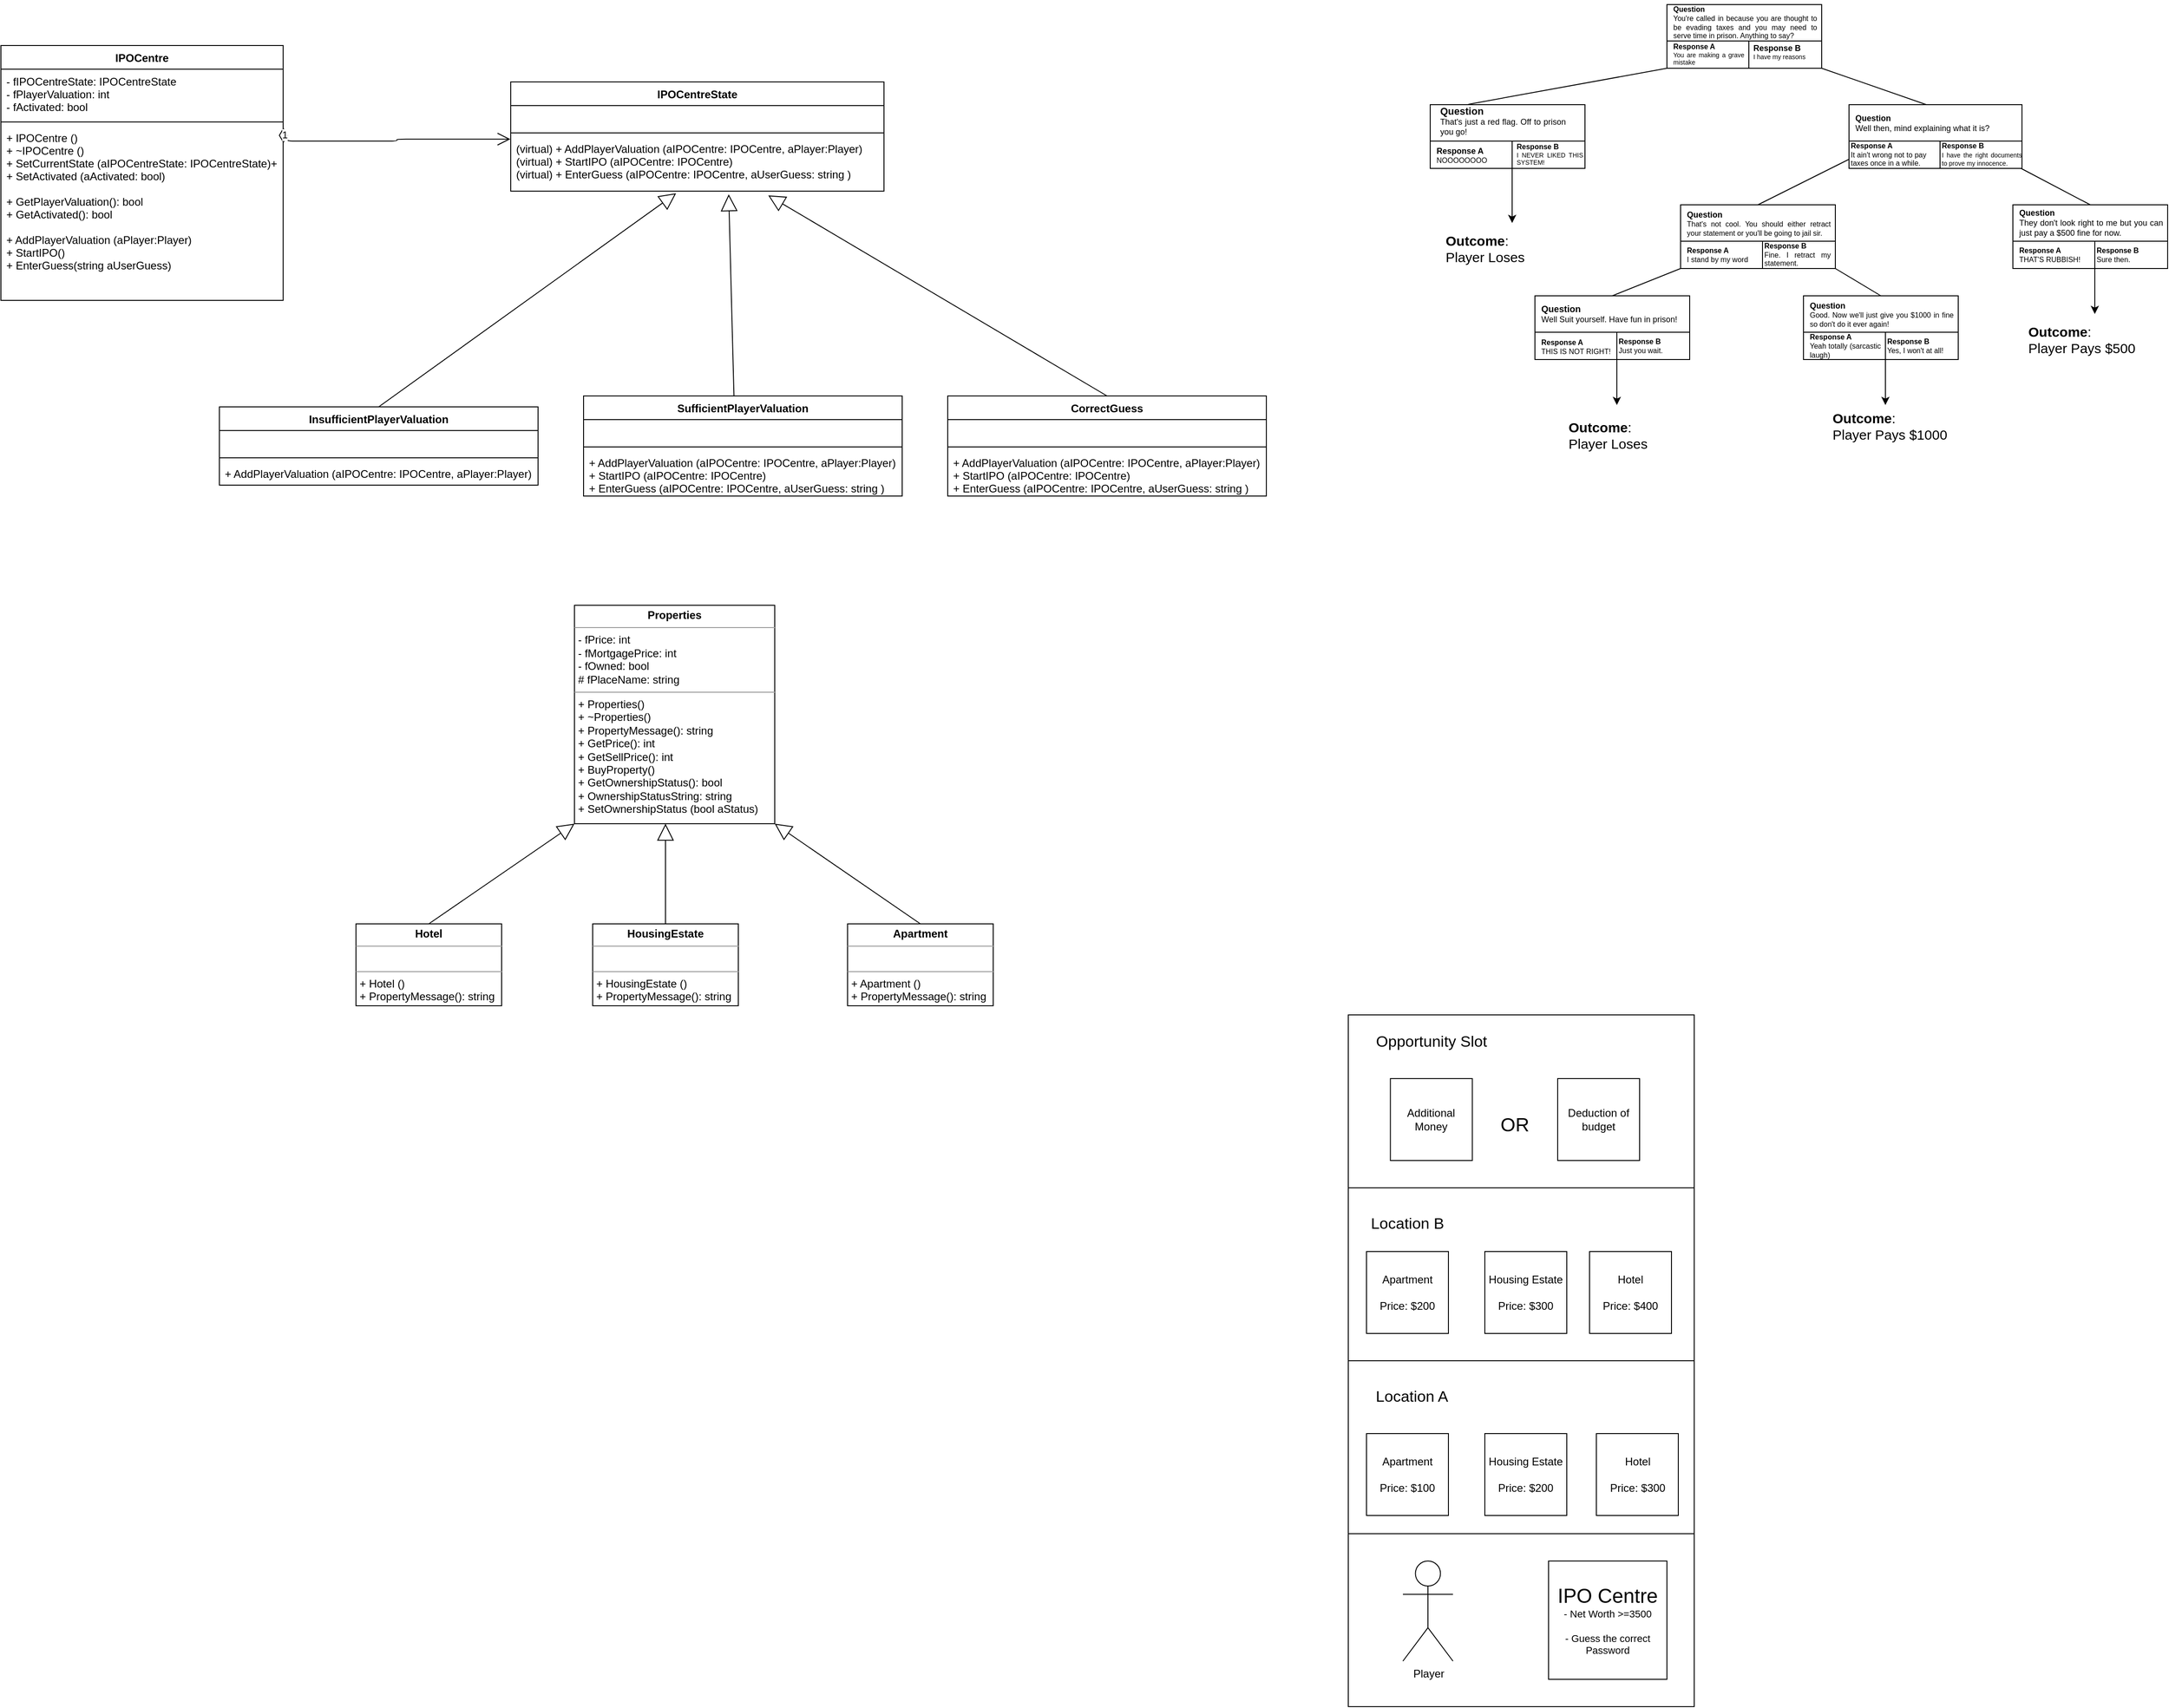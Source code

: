 <mxfile version="13.3.5" type="github">
  <diagram id="8sO8KpJlMacKgNLfJusq" name="Page-1">
    <mxGraphModel dx="2817" dy="577" grid="1" gridSize="10" guides="1" tooltips="1" connect="1" arrows="1" fold="1" page="1" pageScale="1" pageWidth="850" pageHeight="1100" math="0" shadow="0">
      <root>
        <mxCell id="0" />
        <mxCell id="1" parent="0" />
        <mxCell id="CQ1ONMJkXJyfWKpcm5dU-62" value="" style="rounded=0;whiteSpace=wrap;html=1;" parent="1" vertex="1">
          <mxGeometry x="-20" y="150" width="170" height="70" as="geometry" />
        </mxCell>
        <mxCell id="CQ1ONMJkXJyfWKpcm5dU-50" value="" style="rounded=0;whiteSpace=wrap;html=1;" parent="1" vertex="1">
          <mxGeometry x="390" y="360" width="170" height="70" as="geometry" />
        </mxCell>
        <mxCell id="CQ1ONMJkXJyfWKpcm5dU-49" value="" style="rounded=0;whiteSpace=wrap;html=1;" parent="1" vertex="1">
          <mxGeometry x="95" y="360" width="170" height="70" as="geometry" />
        </mxCell>
        <mxCell id="CQ1ONMJkXJyfWKpcm5dU-48" value="" style="rounded=0;whiteSpace=wrap;html=1;" parent="1" vertex="1">
          <mxGeometry x="620" y="260" width="170" height="70" as="geometry" />
        </mxCell>
        <mxCell id="CQ1ONMJkXJyfWKpcm5dU-47" value="" style="rounded=0;whiteSpace=wrap;html=1;" parent="1" vertex="1">
          <mxGeometry x="255" y="260" width="170" height="70" as="geometry" />
        </mxCell>
        <mxCell id="CQ1ONMJkXJyfWKpcm5dU-46" value="" style="rounded=0;whiteSpace=wrap;html=1;" parent="1" vertex="1">
          <mxGeometry x="440" y="150" width="190" height="70" as="geometry" />
        </mxCell>
        <mxCell id="CQ1ONMJkXJyfWKpcm5dU-1" value="" style="rounded=0;whiteSpace=wrap;html=1;" parent="1" vertex="1">
          <mxGeometry x="240" y="40" width="170" height="70" as="geometry" />
        </mxCell>
        <mxCell id="CQ1ONMJkXJyfWKpcm5dU-6" value="" style="endArrow=none;html=1;entryX=0;entryY=1;entryDx=0;entryDy=0;exitX=0.213;exitY=-0.007;exitDx=0;exitDy=0;exitPerimeter=0;" parent="1" target="CQ1ONMJkXJyfWKpcm5dU-1" edge="1">
          <mxGeometry width="50" height="50" relative="1" as="geometry">
            <mxPoint x="21.95" y="149.58" as="sourcePoint" />
            <mxPoint x="190" y="100" as="targetPoint" />
          </mxGeometry>
        </mxCell>
        <mxCell id="CQ1ONMJkXJyfWKpcm5dU-7" value="" style="endArrow=none;html=1;exitX=1;exitY=1;exitDx=0;exitDy=0;entryX=0.5;entryY=0;entryDx=0;entryDy=0;" parent="1" source="CQ1ONMJkXJyfWKpcm5dU-1" edge="1">
          <mxGeometry width="50" height="50" relative="1" as="geometry">
            <mxPoint x="540" y="140" as="sourcePoint" />
            <mxPoint x="525.0" y="150" as="targetPoint" />
          </mxGeometry>
        </mxCell>
        <mxCell id="CQ1ONMJkXJyfWKpcm5dU-8" value="" style="endArrow=none;html=1;entryX=0;entryY=1;entryDx=0;entryDy=0;exitX=0.5;exitY=0;exitDx=0;exitDy=0;" parent="1" edge="1">
          <mxGeometry width="50" height="50" relative="1" as="geometry">
            <mxPoint x="340" y="260" as="sourcePoint" />
            <mxPoint x="440.0" y="210" as="targetPoint" />
          </mxGeometry>
        </mxCell>
        <mxCell id="CQ1ONMJkXJyfWKpcm5dU-9" value="" style="endArrow=none;html=1;entryX=1;entryY=1;entryDx=0;entryDy=0;exitX=0.5;exitY=0;exitDx=0;exitDy=0;" parent="1" edge="1">
          <mxGeometry width="50" height="50" relative="1" as="geometry">
            <mxPoint x="705" y="260" as="sourcePoint" />
            <mxPoint x="610.0" y="210" as="targetPoint" />
          </mxGeometry>
        </mxCell>
        <mxCell id="CQ1ONMJkXJyfWKpcm5dU-10" value="" style="rounded=0;whiteSpace=wrap;html=1;" parent="1" vertex="1">
          <mxGeometry x="240" y="80" width="90" height="30" as="geometry" />
        </mxCell>
        <mxCell id="CQ1ONMJkXJyfWKpcm5dU-11" value="" style="rounded=0;whiteSpace=wrap;html=1;" parent="1" vertex="1">
          <mxGeometry x="330" y="80" width="80" height="30" as="geometry" />
        </mxCell>
        <mxCell id="CQ1ONMJkXJyfWKpcm5dU-12" value="" style="rounded=0;whiteSpace=wrap;html=1;" parent="1" vertex="1">
          <mxGeometry x="-20" y="190" width="90" height="30" as="geometry" />
        </mxCell>
        <mxCell id="CQ1ONMJkXJyfWKpcm5dU-13" value="" style="rounded=0;whiteSpace=wrap;html=1;" parent="1" vertex="1">
          <mxGeometry x="70" y="190" width="80" height="30" as="geometry" />
        </mxCell>
        <mxCell id="CQ1ONMJkXJyfWKpcm5dU-14" value="" style="rounded=0;whiteSpace=wrap;html=1;" parent="1" vertex="1">
          <mxGeometry x="440" y="190" width="100" height="30" as="geometry" />
        </mxCell>
        <mxCell id="CQ1ONMJkXJyfWKpcm5dU-15" value="" style="rounded=0;whiteSpace=wrap;html=1;" parent="1" vertex="1">
          <mxGeometry x="540" y="190" width="90" height="30" as="geometry" />
        </mxCell>
        <mxCell id="CQ1ONMJkXJyfWKpcm5dU-16" value="" style="rounded=0;whiteSpace=wrap;html=1;" parent="1" vertex="1">
          <mxGeometry x="255" y="300" width="90" height="30" as="geometry" />
        </mxCell>
        <mxCell id="CQ1ONMJkXJyfWKpcm5dU-17" value="" style="rounded=0;whiteSpace=wrap;html=1;" parent="1" vertex="1">
          <mxGeometry x="345" y="300" width="80" height="30" as="geometry" />
        </mxCell>
        <mxCell id="CQ1ONMJkXJyfWKpcm5dU-18" value="" style="rounded=0;whiteSpace=wrap;html=1;" parent="1" vertex="1">
          <mxGeometry x="620" y="300" width="90" height="30" as="geometry" />
        </mxCell>
        <mxCell id="CQ1ONMJkXJyfWKpcm5dU-19" value="" style="rounded=0;whiteSpace=wrap;html=1;" parent="1" vertex="1">
          <mxGeometry x="710" y="300" width="80" height="30" as="geometry" />
        </mxCell>
        <mxCell id="CQ1ONMJkXJyfWKpcm5dU-20" value="&lt;p style=&quot;line-height: 30% ; font-size: 6px&quot; align=&quot;justify&quot;&gt;&lt;/p&gt;&lt;div style=&quot;font-size: 6px&quot; align=&quot;justify&quot;&gt;&lt;b&gt;&lt;font style=&quot;font-size: 8px&quot;&gt;Question&lt;/font&gt;&lt;/b&gt;&lt;/div&gt;&lt;div style=&quot;font-size: 6px&quot; align=&quot;justify&quot;&gt;&lt;font style=&quot;font-size: 8px&quot;&gt;You&#39;re called in because you are thought to be evading taxes and you may need to serve time in prison. Anything to say?&lt;/font&gt;&lt;/div&gt;&lt;p style=&quot;font-size: 6px&quot; align=&quot;justify&quot;&gt;&lt;/p&gt;" style="text;html=1;strokeColor=none;fillColor=none;align=left;verticalAlign=middle;whiteSpace=wrap;rounded=0;" parent="1" vertex="1">
          <mxGeometry x="245" y="40" width="160" height="40" as="geometry" />
        </mxCell>
        <mxCell id="CQ1ONMJkXJyfWKpcm5dU-21" value="&lt;div style=&quot;font-size: 6px&quot; align=&quot;justify&quot;&gt;&lt;font size=&quot;1&quot;&gt;&lt;b&gt;&lt;font style=&quot;font-size: 11px&quot;&gt;Question&lt;/font&gt;&lt;/b&gt;&lt;/font&gt;&lt;/div&gt;&lt;div style=&quot;font-size: 9px&quot; align=&quot;justify&quot;&gt;&lt;font style=&quot;font-size: 9px&quot;&gt;That&#39;s just a red flag. Off to prison you go!&lt;/font&gt;&lt;/div&gt;&lt;p style=&quot;font-size: 6px&quot; align=&quot;justify&quot;&gt;&lt;br&gt;&lt;/p&gt;" style="text;html=1;strokeColor=none;fillColor=none;align=center;verticalAlign=middle;whiteSpace=wrap;rounded=0;" parent="1" vertex="1">
          <mxGeometry x="-10" y="167" width="140" height="20" as="geometry" />
        </mxCell>
        <mxCell id="CQ1ONMJkXJyfWKpcm5dU-23" value="&lt;p style=&quot;line-height: 30% ; font-size: 9px&quot; align=&quot;justify&quot;&gt;&lt;/p&gt;&lt;div style=&quot;font-size: 9px&quot; align=&quot;justify&quot;&gt;&lt;font style=&quot;font-size: 9px&quot;&gt;&lt;b&gt;&lt;font style=&quot;font-size: 9px&quot;&gt;Question&lt;/font&gt;&lt;/b&gt;&lt;/font&gt;&lt;/div&gt;&lt;div style=&quot;font-size: 9px&quot; align=&quot;justify&quot;&gt;&lt;font style=&quot;font-size: 9px&quot;&gt;Well then, mind explaining what it is?&lt;/font&gt;&lt;/div&gt;&lt;p style=&quot;font-size: 9px&quot; align=&quot;justify&quot;&gt;&lt;/p&gt;" style="text;html=1;strokeColor=none;fillColor=none;align=left;verticalAlign=middle;whiteSpace=wrap;rounded=0;" parent="1" vertex="1">
          <mxGeometry x="445" y="150" width="160" height="40" as="geometry" />
        </mxCell>
        <mxCell id="CQ1ONMJkXJyfWKpcm5dU-24" value="&lt;p style=&quot;line-height: 30% ; font-size: 6px&quot; align=&quot;justify&quot;&gt;&lt;/p&gt;&lt;div style=&quot;font-size: 6px&quot; align=&quot;justify&quot;&gt;&lt;font size=&quot;1&quot;&gt;&lt;b&gt;&lt;font style=&quot;font-size: 9px&quot;&gt;Question&lt;/font&gt;&lt;/b&gt;&lt;/font&gt;&lt;/div&gt;&lt;div style=&quot;font-size: 6px&quot; align=&quot;justify&quot;&gt;&lt;font style=&quot;font-size: 8px&quot;&gt;That&#39;s not cool. You should either retract your statement or you&#39;ll be going to jail sir.&lt;/font&gt;&lt;/div&gt;&lt;p style=&quot;font-size: 6px&quot; align=&quot;justify&quot;&gt;&lt;/p&gt;" style="text;html=1;strokeColor=none;fillColor=none;align=left;verticalAlign=middle;whiteSpace=wrap;rounded=0;" parent="1" vertex="1">
          <mxGeometry x="260" y="260" width="160" height="40" as="geometry" />
        </mxCell>
        <mxCell id="CQ1ONMJkXJyfWKpcm5dU-25" value="&lt;p style=&quot;line-height: 30% ; font-size: 6px&quot; align=&quot;justify&quot;&gt;&lt;/p&gt;&lt;div style=&quot;font-size: 9px&quot; align=&quot;justify&quot;&gt;&lt;font style=&quot;font-size: 9px&quot;&gt;&lt;b&gt;&lt;font style=&quot;font-size: 9px&quot;&gt;Question&lt;/font&gt;&lt;/b&gt;&lt;/font&gt;&lt;/div&gt;&lt;div style=&quot;font-size: 9px&quot; align=&quot;justify&quot;&gt;&lt;font style=&quot;font-size: 9px&quot;&gt;They don&#39;t look right to me but you can just pay a $500 fine for now.&lt;/font&gt;&lt;/div&gt;&lt;p style=&quot;font-size: 6px&quot; align=&quot;justify&quot;&gt;&lt;/p&gt;" style="text;html=1;strokeColor=none;fillColor=none;align=left;verticalAlign=middle;whiteSpace=wrap;rounded=0;" parent="1" vertex="1">
          <mxGeometry x="625" y="260" width="160" height="40" as="geometry" />
        </mxCell>
        <mxCell id="CQ1ONMJkXJyfWKpcm5dU-35" value="" style="rounded=0;whiteSpace=wrap;html=1;" parent="1" vertex="1">
          <mxGeometry x="95" y="400" width="90" height="30" as="geometry" />
        </mxCell>
        <mxCell id="CQ1ONMJkXJyfWKpcm5dU-36" value="" style="rounded=0;whiteSpace=wrap;html=1;" parent="1" vertex="1">
          <mxGeometry x="185" y="400" width="80" height="30" as="geometry" />
        </mxCell>
        <mxCell id="CQ1ONMJkXJyfWKpcm5dU-38" value="" style="rounded=0;whiteSpace=wrap;html=1;" parent="1" vertex="1">
          <mxGeometry x="390" y="400" width="90" height="30" as="geometry" />
        </mxCell>
        <mxCell id="CQ1ONMJkXJyfWKpcm5dU-39" value="" style="rounded=0;whiteSpace=wrap;html=1;" parent="1" vertex="1">
          <mxGeometry x="480" y="400" width="80" height="30" as="geometry" />
        </mxCell>
        <mxCell id="CQ1ONMJkXJyfWKpcm5dU-40" value="" style="endArrow=none;html=1;entryX=0;entryY=1;entryDx=0;entryDy=0;exitX=0.5;exitY=0;exitDx=0;exitDy=0;" parent="1" target="CQ1ONMJkXJyfWKpcm5dU-16" edge="1">
          <mxGeometry width="50" height="50" relative="1" as="geometry">
            <mxPoint x="180" y="360" as="sourcePoint" />
            <mxPoint x="180" y="300" as="targetPoint" />
          </mxGeometry>
        </mxCell>
        <mxCell id="CQ1ONMJkXJyfWKpcm5dU-41" value="" style="endArrow=none;html=1;exitX=0.5;exitY=0;exitDx=0;exitDy=0;entryX=1;entryY=1;entryDx=0;entryDy=0;" parent="1" target="CQ1ONMJkXJyfWKpcm5dU-17" edge="1">
          <mxGeometry width="50" height="50" relative="1" as="geometry">
            <mxPoint x="475.0" y="360" as="sourcePoint" />
            <mxPoint x="424" y="323" as="targetPoint" />
          </mxGeometry>
        </mxCell>
        <mxCell id="CQ1ONMJkXJyfWKpcm5dU-42" value="&lt;p style=&quot;line-height: 30% ; font-size: 6px&quot; align=&quot;justify&quot;&gt;&lt;/p&gt;&lt;div style=&quot;font-size: 9px&quot; align=&quot;justify&quot;&gt;&lt;font style=&quot;font-size: 9px&quot; size=&quot;1&quot;&gt;&lt;b&gt;&lt;font style=&quot;font-size: 10px&quot;&gt;Question&lt;/font&gt;&lt;/b&gt;&lt;/font&gt;&lt;/div&gt;&lt;div style=&quot;font-size: 6px&quot; align=&quot;justify&quot;&gt;&lt;font style=&quot;font-size: 9px&quot;&gt;Well Suit yourself. Have fun in prison!&lt;/font&gt;&lt;/div&gt;&lt;p style=&quot;font-size: 6px&quot; align=&quot;justify&quot;&gt;&lt;/p&gt;" style="text;html=1;strokeColor=none;fillColor=none;align=left;verticalAlign=middle;whiteSpace=wrap;rounded=0;" parent="1" vertex="1">
          <mxGeometry x="100" y="360" width="160" height="40" as="geometry" />
        </mxCell>
        <mxCell id="CQ1ONMJkXJyfWKpcm5dU-43" value="&lt;p style=&quot;line-height: 30% ; font-size: 6px&quot; align=&quot;justify&quot;&gt;&lt;/p&gt;&lt;div style=&quot;font-size: 6px&quot; align=&quot;justify&quot;&gt;&lt;font size=&quot;1&quot;&gt;&lt;b&gt;&lt;font style=&quot;font-size: 9px&quot;&gt;Question&lt;/font&gt;&lt;/b&gt;&lt;/font&gt;&lt;/div&gt;&lt;div style=&quot;font-size: 6px&quot; align=&quot;justify&quot;&gt;&lt;font style=&quot;font-size: 8px&quot;&gt;Good. Now we&#39;ll just give you $1000 in fine so don&#39;t do it ever again!&lt;/font&gt;&lt;/div&gt;&lt;p style=&quot;font-size: 6px&quot; align=&quot;justify&quot;&gt;&lt;/p&gt;" style="text;html=1;strokeColor=none;fillColor=none;align=left;verticalAlign=middle;whiteSpace=wrap;rounded=0;" parent="1" vertex="1">
          <mxGeometry x="395" y="360" width="160" height="40" as="geometry" />
        </mxCell>
        <mxCell id="CQ1ONMJkXJyfWKpcm5dU-44" value="&lt;div style=&quot;font-size: 6px&quot; align=&quot;justify&quot;&gt;&lt;b style=&quot;font-size: 8px&quot;&gt;&lt;font style=&quot;font-size: 8px&quot;&gt;&lt;font style=&quot;font-size: 8px&quot;&gt;Response &lt;/font&gt;A&lt;/font&gt;&lt;/b&gt;&lt;/div&gt;&lt;div style=&quot;font-size: 6px&quot; align=&quot;justify&quot;&gt;&lt;font style=&quot;font-size: 7px&quot;&gt;You are making a grave mistake&lt;/font&gt;&lt;/div&gt;" style="text;html=1;strokeColor=none;fillColor=none;align=left;verticalAlign=middle;whiteSpace=wrap;rounded=0;" parent="1" vertex="1">
          <mxGeometry x="245" y="85" width="80" height="20" as="geometry" />
        </mxCell>
        <mxCell id="CQ1ONMJkXJyfWKpcm5dU-51" value="&lt;div style=&quot;font-size: 6px&quot; align=&quot;justify&quot;&gt;&lt;b style=&quot;font-size: 9px&quot;&gt;&lt;font style=&quot;font-size: 9px&quot;&gt;Response B&lt;br&gt;&lt;/font&gt;&lt;/b&gt;&lt;/div&gt;&lt;div style=&quot;font-size: 6px&quot; align=&quot;justify&quot;&gt;&lt;font style=&quot;font-size: 7px&quot;&gt;I have my reasons&lt;/font&gt;&lt;/div&gt;" style="text;html=1;strokeColor=none;fillColor=none;align=left;verticalAlign=middle;whiteSpace=wrap;rounded=0;" parent="1" vertex="1">
          <mxGeometry x="333" y="82" width="80" height="20" as="geometry" />
        </mxCell>
        <mxCell id="CQ1ONMJkXJyfWKpcm5dU-52" value="&lt;div style=&quot;font-size: 8px&quot; align=&quot;justify&quot;&gt;&lt;font style=&quot;font-size: 8px&quot;&gt;&lt;b&gt;&lt;font style=&quot;font-size: 8px&quot;&gt;Response A&lt;/font&gt;&lt;/b&gt;&lt;/font&gt;&lt;/div&gt;&lt;div style=&quot;font-size: 8px&quot; align=&quot;justify&quot;&gt;&lt;font style=&quot;font-size: 8px&quot;&gt;It ain&#39;t wrong not to pay taxes once in a while.&lt;/font&gt;&lt;/div&gt;" style="text;html=1;strokeColor=none;fillColor=none;align=left;verticalAlign=middle;whiteSpace=wrap;rounded=0;" parent="1" vertex="1">
          <mxGeometry x="440" y="195" width="85" height="20" as="geometry" />
        </mxCell>
        <mxCell id="CQ1ONMJkXJyfWKpcm5dU-53" value="&lt;div style=&quot;font-size: 8px&quot; align=&quot;justify&quot;&gt;&lt;font style=&quot;font-size: 8px&quot;&gt;&lt;b&gt;&lt;font style=&quot;font-size: 8px&quot;&gt;Response B&lt;br&gt;&lt;/font&gt;&lt;/b&gt;&lt;/font&gt;&lt;/div&gt;&lt;div style=&quot;font-size: 8px&quot; align=&quot;justify&quot;&gt;&lt;font style=&quot;font-size: 7px&quot;&gt;I have the right documents to prove my innocence.&lt;/font&gt;&lt;/div&gt;" style="text;html=1;strokeColor=none;fillColor=none;align=left;verticalAlign=middle;whiteSpace=wrap;rounded=0;" parent="1" vertex="1">
          <mxGeometry x="540" y="195" width="90" height="20" as="geometry" />
        </mxCell>
        <mxCell id="CQ1ONMJkXJyfWKpcm5dU-54" value="&lt;div style=&quot;font-size: 8px&quot; align=&quot;justify&quot;&gt;&lt;font style=&quot;font-size: 8px&quot;&gt;&lt;b&gt;&lt;font style=&quot;font-size: 8px&quot;&gt;Response A&lt;/font&gt;&lt;/b&gt;&lt;/font&gt;&lt;/div&gt;&lt;div style=&quot;font-size: 8px&quot; align=&quot;justify&quot;&gt;&lt;font style=&quot;font-size: 8px&quot;&gt;I stand by my word&lt;/font&gt;&lt;/div&gt;" style="text;html=1;strokeColor=none;fillColor=none;align=left;verticalAlign=middle;whiteSpace=wrap;rounded=0;" parent="1" vertex="1">
          <mxGeometry x="260" y="305" width="80" height="20" as="geometry" />
        </mxCell>
        <mxCell id="CQ1ONMJkXJyfWKpcm5dU-55" value="&lt;div style=&quot;font-size: 8px&quot; align=&quot;justify&quot;&gt;&lt;font style=&quot;font-size: 8px&quot;&gt;&lt;b&gt;&lt;font style=&quot;font-size: 8px&quot;&gt;Response B&lt;br&gt;&lt;/font&gt;&lt;/b&gt;&lt;/font&gt;&lt;/div&gt;&lt;div style=&quot;font-size: 8px&quot; align=&quot;justify&quot;&gt;&lt;font style=&quot;font-size: 8px&quot;&gt;Fine. I retract my statement.&lt;/font&gt;&lt;/div&gt;" style="text;html=1;strokeColor=none;fillColor=none;align=left;verticalAlign=middle;whiteSpace=wrap;rounded=0;" parent="1" vertex="1">
          <mxGeometry x="345" y="305" width="75" height="20" as="geometry" />
        </mxCell>
        <mxCell id="CQ1ONMJkXJyfWKpcm5dU-56" value="&lt;div style=&quot;font-size: 8px&quot; align=&quot;justify&quot;&gt;&lt;font style=&quot;font-size: 8px&quot;&gt;&lt;b&gt;&lt;font style=&quot;font-size: 8px&quot;&gt;Response A&lt;/font&gt;&lt;/b&gt;&lt;/font&gt;&lt;/div&gt;&lt;div style=&quot;font-size: 8px&quot; align=&quot;justify&quot;&gt;&lt;font style=&quot;font-size: 8px&quot;&gt;THAT&#39;S RUBBISH!&lt;/font&gt;&lt;/div&gt;" style="text;html=1;strokeColor=none;fillColor=none;align=left;verticalAlign=middle;whiteSpace=wrap;rounded=0;" parent="1" vertex="1">
          <mxGeometry x="625" y="305" width="80" height="20" as="geometry" />
        </mxCell>
        <mxCell id="CQ1ONMJkXJyfWKpcm5dU-57" value="&lt;div style=&quot;font-size: 8px&quot; align=&quot;justify&quot;&gt;&lt;font style=&quot;font-size: 8px&quot;&gt;&lt;b&gt;&lt;font style=&quot;font-size: 8px&quot;&gt;Response B&lt;br&gt;&lt;/font&gt;&lt;/b&gt;&lt;/font&gt;&lt;/div&gt;&lt;div style=&quot;font-size: 8px&quot; align=&quot;justify&quot;&gt;&lt;font style=&quot;font-size: 8px&quot;&gt;Sure then.&lt;/font&gt;&lt;/div&gt;" style="text;html=1;strokeColor=none;fillColor=none;align=left;verticalAlign=middle;whiteSpace=wrap;rounded=0;" parent="1" vertex="1">
          <mxGeometry x="710" y="305" width="80" height="20" as="geometry" />
        </mxCell>
        <mxCell id="CQ1ONMJkXJyfWKpcm5dU-58" value="&lt;div style=&quot;font-size: 6px&quot; align=&quot;justify&quot;&gt;&lt;font size=&quot;1&quot;&gt;&lt;b&gt;&lt;font style=&quot;font-size: 8px&quot;&gt;Response A&lt;/font&gt;&lt;/b&gt;&lt;/font&gt;&lt;/div&gt;&lt;div style=&quot;font-size: 6px&quot; align=&quot;justify&quot;&gt;&lt;font style=&quot;font-size: 8px&quot;&gt;THIS IS NOT RIGHT!&lt;/font&gt;&lt;/div&gt;" style="text;html=1;strokeColor=none;fillColor=none;align=left;verticalAlign=middle;whiteSpace=wrap;rounded=0;" parent="1" vertex="1">
          <mxGeometry x="100" y="405" width="80" height="20" as="geometry" />
        </mxCell>
        <mxCell id="CQ1ONMJkXJyfWKpcm5dU-59" value="&lt;div style=&quot;font-size: 8px&quot; align=&quot;justify&quot;&gt;&lt;font style=&quot;font-size: 8px&quot;&gt;&lt;b&gt;&lt;font style=&quot;font-size: 8px&quot;&gt;Response B&lt;br&gt;&lt;/font&gt;&lt;/b&gt;&lt;/font&gt;&lt;/div&gt;&lt;div style=&quot;font-size: 8px&quot; align=&quot;justify&quot;&gt;&lt;font style=&quot;font-size: 8px&quot;&gt;&lt;font style=&quot;font-size: 8px&quot;&gt;Just you wait&lt;/font&gt;.&lt;/font&gt;&lt;/div&gt;" style="text;html=1;strokeColor=none;fillColor=none;align=left;verticalAlign=middle;whiteSpace=wrap;rounded=0;" parent="1" vertex="1">
          <mxGeometry x="185" y="405" width="80" height="20" as="geometry" />
        </mxCell>
        <mxCell id="CQ1ONMJkXJyfWKpcm5dU-60" value="&lt;div style=&quot;font-size: 6px&quot; align=&quot;justify&quot;&gt;&lt;font size=&quot;1&quot;&gt;&lt;b&gt;&lt;font style=&quot;font-size: 8px&quot;&gt;Response A&lt;/font&gt;&lt;/b&gt;&lt;/font&gt;&lt;/div&gt;&lt;div style=&quot;font-size: 6px&quot; align=&quot;justify&quot;&gt;&lt;font style=&quot;font-size: 8px&quot;&gt;Yeah totally (sarcastic laugh)&lt;/font&gt;&lt;/div&gt;" style="text;html=1;strokeColor=none;fillColor=none;align=left;verticalAlign=middle;whiteSpace=wrap;rounded=0;" parent="1" vertex="1">
          <mxGeometry x="395" y="404" width="80" height="20" as="geometry" />
        </mxCell>
        <mxCell id="CQ1ONMJkXJyfWKpcm5dU-61" value="&lt;div style=&quot;font-size: 8px&quot; align=&quot;justify&quot;&gt;&lt;b&gt;&lt;font style=&quot;font-size: 8px&quot;&gt;Response B&lt;br&gt;&lt;/font&gt;&lt;/b&gt;&lt;/div&gt;&lt;div style=&quot;font-size: 6px&quot; align=&quot;justify&quot;&gt;&lt;font style=&quot;font-size: 8px&quot;&gt;Yes, I won&#39;t at all!&lt;/font&gt;&lt;/div&gt;" style="text;html=1;strokeColor=none;fillColor=none;align=left;verticalAlign=middle;whiteSpace=wrap;rounded=0;" parent="1" vertex="1">
          <mxGeometry x="480" y="405" width="80" height="20" as="geometry" />
        </mxCell>
        <mxCell id="CQ1ONMJkXJyfWKpcm5dU-63" value="&lt;div style=&quot;font-size: 6px&quot; align=&quot;justify&quot;&gt;&lt;font size=&quot;1&quot;&gt;&lt;b&gt;&lt;font style=&quot;font-size: 9px&quot;&gt;Response A&lt;/font&gt;&lt;/b&gt;&lt;/font&gt;&lt;/div&gt;&lt;div style=&quot;font-size: 6px&quot; align=&quot;justify&quot;&gt;&lt;font style=&quot;font-size: 8px&quot;&gt;NOOOOOOOO&lt;/font&gt;&lt;/div&gt;" style="text;html=1;strokeColor=none;fillColor=none;align=left;verticalAlign=middle;whiteSpace=wrap;rounded=0;" parent="1" vertex="1">
          <mxGeometry x="-15" y="195" width="80" height="20" as="geometry" />
        </mxCell>
        <mxCell id="CQ1ONMJkXJyfWKpcm5dU-64" value="&lt;div style=&quot;font-size: 6px&quot; align=&quot;justify&quot;&gt;&lt;b&gt;&lt;font style=&quot;font-size: 6px&quot;&gt;&lt;font style=&quot;font-size: 8px&quot;&gt;Response B&lt;/font&gt;&lt;br&gt;&lt;/font&gt;&lt;/b&gt;&lt;/div&gt;&lt;div style=&quot;font-size: 6px&quot; align=&quot;justify&quot;&gt;&lt;font style=&quot;font-size: 7px&quot;&gt;I NEVER LIKED THIS SYSTEM!&lt;/font&gt;&lt;/div&gt;" style="text;html=1;strokeColor=none;fillColor=none;align=left;verticalAlign=middle;whiteSpace=wrap;rounded=0;" parent="1" vertex="1">
          <mxGeometry x="72.5" y="195" width="75" height="20" as="geometry" />
        </mxCell>
        <mxCell id="CQ1ONMJkXJyfWKpcm5dU-65" value="" style="endArrow=classic;html=1;exitX=1;exitY=1;exitDx=0;exitDy=0;" parent="1" source="CQ1ONMJkXJyfWKpcm5dU-35" edge="1">
          <mxGeometry width="50" height="50" relative="1" as="geometry">
            <mxPoint x="160" y="500" as="sourcePoint" />
            <mxPoint x="185" y="480" as="targetPoint" />
          </mxGeometry>
        </mxCell>
        <mxCell id="CQ1ONMJkXJyfWKpcm5dU-66" value="" style="endArrow=classic;html=1;exitX=0;exitY=1;exitDx=0;exitDy=0;" parent="1" source="CQ1ONMJkXJyfWKpcm5dU-13" edge="1">
          <mxGeometry width="50" height="50" relative="1" as="geometry">
            <mxPoint x="20" y="350" as="sourcePoint" />
            <mxPoint x="70" y="280" as="targetPoint" />
          </mxGeometry>
        </mxCell>
        <mxCell id="CQ1ONMJkXJyfWKpcm5dU-67" value="" style="endArrow=classic;html=1;exitX=0;exitY=1;exitDx=0;exitDy=0;" parent="1" source="CQ1ONMJkXJyfWKpcm5dU-61" edge="1">
          <mxGeometry width="50" height="50" relative="1" as="geometry">
            <mxPoint x="400" y="490" as="sourcePoint" />
            <mxPoint x="480" y="480" as="targetPoint" />
          </mxGeometry>
        </mxCell>
        <mxCell id="CQ1ONMJkXJyfWKpcm5dU-68" value="" style="endArrow=classic;html=1;exitX=0;exitY=1;exitDx=0;exitDy=0;" parent="1" source="CQ1ONMJkXJyfWKpcm5dU-19" edge="1">
          <mxGeometry width="50" height="50" relative="1" as="geometry">
            <mxPoint x="690" y="420" as="sourcePoint" />
            <mxPoint x="710" y="380" as="targetPoint" />
          </mxGeometry>
        </mxCell>
        <mxCell id="CQ1ONMJkXJyfWKpcm5dU-69" value="&lt;div style=&quot;font-size: 15px&quot; align=&quot;left&quot;&gt;&lt;font style=&quot;font-size: 15px&quot;&gt;&lt;b&gt;Outcome&lt;/b&gt;: &lt;br&gt;&lt;/font&gt;&lt;/div&gt;&lt;div style=&quot;font-size: 15px&quot; align=&quot;left&quot;&gt;&lt;font style=&quot;font-size: 15px&quot;&gt;Player Pays $500&lt;/font&gt;&lt;/div&gt;" style="text;html=1;strokeColor=none;fillColor=none;align=left;verticalAlign=middle;whiteSpace=wrap;rounded=0;" parent="1" vertex="1">
          <mxGeometry x="635" y="385" width="155" height="45" as="geometry" />
        </mxCell>
        <mxCell id="CQ1ONMJkXJyfWKpcm5dU-70" value="&lt;div style=&quot;font-size: 15px&quot; align=&quot;left&quot;&gt;&lt;font style=&quot;font-size: 15px&quot;&gt;&lt;b&gt;Outcome&lt;/b&gt;: &lt;br&gt;&lt;/font&gt;&lt;/div&gt;&lt;div style=&quot;font-size: 15px&quot; align=&quot;left&quot;&gt;&lt;font style=&quot;font-size: 15px&quot;&gt;Player Pays $1000&lt;/font&gt;&lt;/div&gt;" style="text;html=1;strokeColor=none;fillColor=none;align=left;verticalAlign=middle;whiteSpace=wrap;rounded=0;" parent="1" vertex="1">
          <mxGeometry x="420" y="480" width="155" height="45" as="geometry" />
        </mxCell>
        <mxCell id="CQ1ONMJkXJyfWKpcm5dU-71" value="&lt;div style=&quot;font-size: 15px&quot; align=&quot;left&quot;&gt;&lt;font style=&quot;font-size: 15px&quot;&gt;&lt;b&gt;Outcome&lt;/b&gt;: &lt;br&gt;&lt;/font&gt;&lt;/div&gt;&lt;div style=&quot;font-size: 15px&quot; align=&quot;left&quot;&gt;&lt;font style=&quot;font-size: 15px&quot;&gt;Player Loses&lt;br&gt;&lt;/font&gt;&lt;/div&gt;" style="text;html=1;strokeColor=none;fillColor=none;align=left;verticalAlign=middle;whiteSpace=wrap;rounded=0;" parent="1" vertex="1">
          <mxGeometry x="130" y="490" width="155" height="45" as="geometry" />
        </mxCell>
        <mxCell id="CQ1ONMJkXJyfWKpcm5dU-72" value="&lt;div style=&quot;font-size: 15px&quot; align=&quot;left&quot;&gt;&lt;font style=&quot;font-size: 15px&quot;&gt;&lt;b&gt;Outcome&lt;/b&gt;: &lt;br&gt;&lt;/font&gt;&lt;/div&gt;&lt;div style=&quot;font-size: 15px&quot; align=&quot;left&quot;&gt;&lt;font style=&quot;font-size: 15px&quot;&gt;Player Loses &lt;br&gt;&lt;/font&gt;&lt;/div&gt;" style="text;html=1;strokeColor=none;fillColor=none;align=left;verticalAlign=middle;whiteSpace=wrap;rounded=0;" parent="1" vertex="1">
          <mxGeometry x="-5" y="285" width="155" height="45" as="geometry" />
        </mxCell>
        <mxCell id="CQ1ONMJkXJyfWKpcm5dU-73" value="IPOCentre" style="swimlane;fontStyle=1;align=center;verticalAlign=top;childLayout=stackLayout;horizontal=1;startSize=26;horizontalStack=0;resizeParent=1;resizeParentMax=0;resizeLast=0;collapsible=1;marginBottom=0;" parent="1" vertex="1">
          <mxGeometry x="-1590" y="85" width="310" height="280" as="geometry" />
        </mxCell>
        <mxCell id="CQ1ONMJkXJyfWKpcm5dU-74" value="- fIPOCentreState: IPOCentreState&#xa;- fPlayerValuation: int&#xa;- fActivated: bool&#xa; " style="text;strokeColor=none;fillColor=none;align=left;verticalAlign=top;spacingLeft=4;spacingRight=4;overflow=hidden;rotatable=0;points=[[0,0.5],[1,0.5]];portConstraint=eastwest;" parent="CQ1ONMJkXJyfWKpcm5dU-73" vertex="1">
          <mxGeometry y="26" width="310" height="54" as="geometry" />
        </mxCell>
        <mxCell id="CQ1ONMJkXJyfWKpcm5dU-75" value="" style="line;strokeWidth=1;fillColor=none;align=left;verticalAlign=middle;spacingTop=-1;spacingLeft=3;spacingRight=3;rotatable=0;labelPosition=right;points=[];portConstraint=eastwest;" parent="CQ1ONMJkXJyfWKpcm5dU-73" vertex="1">
          <mxGeometry y="80" width="310" height="8" as="geometry" />
        </mxCell>
        <mxCell id="CQ1ONMJkXJyfWKpcm5dU-76" value="+ IPOCentre ()&#xa;+ ~IPOCentre ()&#xa;+ SetCurrentState (aIPOCentreState: IPOCentreState)+ SetPlayerValuation (aPlayerValuation: int)&#xa;+ SetActivated (aActivated: bool)&#xa;&#xa;+ GetPlayerValuation(): bool&#xa;+ GetActivated(): bool&#xa;&#xa;+ AddPlayerValuation (aPlayer:Player)&#xa;+ StartIPO()&#xa;+ EnterGuess(string aUserGuess)&#xa;&#xa;&#xa;&#xa;" style="text;strokeColor=none;fillColor=none;align=left;verticalAlign=top;spacingLeft=4;spacingRight=4;overflow=hidden;rotatable=0;points=[[0,0.5],[1,0.5]];portConstraint=eastwest;" parent="CQ1ONMJkXJyfWKpcm5dU-73" vertex="1">
          <mxGeometry y="88" width="310" height="192" as="geometry" />
        </mxCell>
        <mxCell id="CQ1ONMJkXJyfWKpcm5dU-77" value="IPOCentreState" style="swimlane;fontStyle=1;align=center;verticalAlign=top;childLayout=stackLayout;horizontal=1;startSize=26;horizontalStack=0;resizeParent=1;resizeParentMax=0;resizeLast=0;collapsible=1;marginBottom=0;" parent="1" vertex="1">
          <mxGeometry x="-1030" y="125" width="410" height="120" as="geometry" />
        </mxCell>
        <mxCell id="CQ1ONMJkXJyfWKpcm5dU-78" value=" " style="text;strokeColor=none;fillColor=none;align=left;verticalAlign=top;spacingLeft=4;spacingRight=4;overflow=hidden;rotatable=0;points=[[0,0.5],[1,0.5]];portConstraint=eastwest;" parent="CQ1ONMJkXJyfWKpcm5dU-77" vertex="1">
          <mxGeometry y="26" width="410" height="26" as="geometry" />
        </mxCell>
        <mxCell id="CQ1ONMJkXJyfWKpcm5dU-79" value="" style="line;strokeWidth=1;fillColor=none;align=left;verticalAlign=middle;spacingTop=-1;spacingLeft=3;spacingRight=3;rotatable=0;labelPosition=right;points=[];portConstraint=eastwest;" parent="CQ1ONMJkXJyfWKpcm5dU-77" vertex="1">
          <mxGeometry y="52" width="410" height="8" as="geometry" />
        </mxCell>
        <mxCell id="CQ1ONMJkXJyfWKpcm5dU-80" value="(virtual) + AddPlayerValuation (aIPOCentre: IPOCentre, aPlayer:Player)&#xa;(virtual) + StartIPO (aIPOCentre: IPOCentre)&#xa;(virtual) + EnterGuess (aIPOCentre: IPOCentre, aUserGuess: string )&#xa;" style="text;strokeColor=none;fillColor=none;align=left;verticalAlign=top;spacingLeft=4;spacingRight=4;overflow=hidden;rotatable=0;points=[[0,0.5],[1,0.5]];portConstraint=eastwest;" parent="CQ1ONMJkXJyfWKpcm5dU-77" vertex="1">
          <mxGeometry y="60" width="410" height="60" as="geometry" />
        </mxCell>
        <mxCell id="CQ1ONMJkXJyfWKpcm5dU-85" value="InsufficientPlayerValuation" style="swimlane;fontStyle=1;align=center;verticalAlign=top;childLayout=stackLayout;horizontal=1;startSize=26;horizontalStack=0;resizeParent=1;resizeParentMax=0;resizeLast=0;collapsible=1;marginBottom=0;" parent="1" vertex="1">
          <mxGeometry x="-1350" y="482" width="350" height="86" as="geometry" />
        </mxCell>
        <mxCell id="CQ1ONMJkXJyfWKpcm5dU-86" value=" " style="text;strokeColor=none;fillColor=none;align=left;verticalAlign=top;spacingLeft=4;spacingRight=4;overflow=hidden;rotatable=0;points=[[0,0.5],[1,0.5]];portConstraint=eastwest;" parent="CQ1ONMJkXJyfWKpcm5dU-85" vertex="1">
          <mxGeometry y="26" width="350" height="26" as="geometry" />
        </mxCell>
        <mxCell id="CQ1ONMJkXJyfWKpcm5dU-87" value="" style="line;strokeWidth=1;fillColor=none;align=left;verticalAlign=middle;spacingTop=-1;spacingLeft=3;spacingRight=3;rotatable=0;labelPosition=right;points=[];portConstraint=eastwest;" parent="CQ1ONMJkXJyfWKpcm5dU-85" vertex="1">
          <mxGeometry y="52" width="350" height="8" as="geometry" />
        </mxCell>
        <mxCell id="CQ1ONMJkXJyfWKpcm5dU-88" value="+ AddPlayerValuation (aIPOCentre: IPOCentre, aPlayer:Player)" style="text;strokeColor=none;fillColor=none;align=left;verticalAlign=top;spacingLeft=4;spacingRight=4;overflow=hidden;rotatable=0;points=[[0,0.5],[1,0.5]];portConstraint=eastwest;" parent="CQ1ONMJkXJyfWKpcm5dU-85" vertex="1">
          <mxGeometry y="60" width="350" height="26" as="geometry" />
        </mxCell>
        <mxCell id="CQ1ONMJkXJyfWKpcm5dU-89" value="SufficientPlayerValuation" style="swimlane;fontStyle=1;align=center;verticalAlign=top;childLayout=stackLayout;horizontal=1;startSize=26;horizontalStack=0;resizeParent=1;resizeParentMax=0;resizeLast=0;collapsible=1;marginBottom=0;" parent="1" vertex="1">
          <mxGeometry x="-950" y="470" width="350" height="110" as="geometry" />
        </mxCell>
        <mxCell id="CQ1ONMJkXJyfWKpcm5dU-90" value=" " style="text;strokeColor=none;fillColor=none;align=left;verticalAlign=top;spacingLeft=4;spacingRight=4;overflow=hidden;rotatable=0;points=[[0,0.5],[1,0.5]];portConstraint=eastwest;" parent="CQ1ONMJkXJyfWKpcm5dU-89" vertex="1">
          <mxGeometry y="26" width="350" height="26" as="geometry" />
        </mxCell>
        <mxCell id="CQ1ONMJkXJyfWKpcm5dU-91" value="" style="line;strokeWidth=1;fillColor=none;align=left;verticalAlign=middle;spacingTop=-1;spacingLeft=3;spacingRight=3;rotatable=0;labelPosition=right;points=[];portConstraint=eastwest;" parent="CQ1ONMJkXJyfWKpcm5dU-89" vertex="1">
          <mxGeometry y="52" width="350" height="8" as="geometry" />
        </mxCell>
        <mxCell id="CQ1ONMJkXJyfWKpcm5dU-92" value="+ AddPlayerValuation (aIPOCentre: IPOCentre, aPlayer:Player)&#xa;+ StartIPO (aIPOCentre: IPOCentre)&#xa;+ EnterGuess (aIPOCentre: IPOCentre, aUserGuess: string )" style="text;strokeColor=none;fillColor=none;align=left;verticalAlign=top;spacingLeft=4;spacingRight=4;overflow=hidden;rotatable=0;points=[[0,0.5],[1,0.5]];portConstraint=eastwest;" parent="CQ1ONMJkXJyfWKpcm5dU-89" vertex="1">
          <mxGeometry y="60" width="350" height="50" as="geometry" />
        </mxCell>
        <mxCell id="CQ1ONMJkXJyfWKpcm5dU-81" value="CorrectGuess" style="swimlane;fontStyle=1;align=center;verticalAlign=top;childLayout=stackLayout;horizontal=1;startSize=26;horizontalStack=0;resizeParent=1;resizeParentMax=0;resizeLast=0;collapsible=1;marginBottom=0;" parent="1" vertex="1">
          <mxGeometry x="-550" y="470" width="350" height="110" as="geometry" />
        </mxCell>
        <mxCell id="CQ1ONMJkXJyfWKpcm5dU-82" value=" " style="text;strokeColor=none;fillColor=none;align=left;verticalAlign=top;spacingLeft=4;spacingRight=4;overflow=hidden;rotatable=0;points=[[0,0.5],[1,0.5]];portConstraint=eastwest;" parent="CQ1ONMJkXJyfWKpcm5dU-81" vertex="1">
          <mxGeometry y="26" width="350" height="26" as="geometry" />
        </mxCell>
        <mxCell id="CQ1ONMJkXJyfWKpcm5dU-83" value="" style="line;strokeWidth=1;fillColor=none;align=left;verticalAlign=middle;spacingTop=-1;spacingLeft=3;spacingRight=3;rotatable=0;labelPosition=right;points=[];portConstraint=eastwest;" parent="CQ1ONMJkXJyfWKpcm5dU-81" vertex="1">
          <mxGeometry y="52" width="350" height="8" as="geometry" />
        </mxCell>
        <mxCell id="CQ1ONMJkXJyfWKpcm5dU-84" value="+ AddPlayerValuation (aIPOCentre: IPOCentre, aPlayer:Player)&#xa;+ StartIPO (aIPOCentre: IPOCentre)&#xa;+ EnterGuess (aIPOCentre: IPOCentre, aUserGuess: string )" style="text;strokeColor=none;fillColor=none;align=left;verticalAlign=top;spacingLeft=4;spacingRight=4;overflow=hidden;rotatable=0;points=[[0,0.5],[1,0.5]];portConstraint=eastwest;" parent="CQ1ONMJkXJyfWKpcm5dU-81" vertex="1">
          <mxGeometry y="60" width="350" height="50" as="geometry" />
        </mxCell>
        <mxCell id="XjRMsFzQKdJFxxLwyNMk-2" value="1" style="endArrow=open;html=1;endSize=12;startArrow=diamondThin;startSize=14;startFill=0;edgeStyle=orthogonalEdgeStyle;align=left;verticalAlign=bottom;exitX=1.001;exitY=0.1;exitDx=0;exitDy=0;exitPerimeter=0;entryX=-0.001;entryY=0.048;entryDx=0;entryDy=0;entryPerimeter=0;" parent="1" source="CQ1ONMJkXJyfWKpcm5dU-76" target="CQ1ONMJkXJyfWKpcm5dU-80" edge="1">
          <mxGeometry x="-1" y="3" relative="1" as="geometry">
            <mxPoint x="-1250" y="190" as="sourcePoint" />
            <mxPoint x="-1090" y="190" as="targetPoint" />
            <Array as="points">
              <mxPoint x="-1155" y="190" />
              <mxPoint x="-1155" y="188" />
            </Array>
          </mxGeometry>
        </mxCell>
        <mxCell id="XjRMsFzQKdJFxxLwyNMk-3" value="" style="endArrow=block;endSize=16;endFill=0;html=1;exitX=0.5;exitY=0;exitDx=0;exitDy=0;entryX=0.443;entryY=1.039;entryDx=0;entryDy=0;entryPerimeter=0;" parent="1" source="CQ1ONMJkXJyfWKpcm5dU-85" target="CQ1ONMJkXJyfWKpcm5dU-80" edge="1">
          <mxGeometry width="160" relative="1" as="geometry">
            <mxPoint x="-1130" y="370" as="sourcePoint" />
            <mxPoint x="-970" y="370" as="targetPoint" />
          </mxGeometry>
        </mxCell>
        <mxCell id="XjRMsFzQKdJFxxLwyNMk-4" value="" style="endArrow=block;endSize=16;endFill=0;html=1;exitX=0.472;exitY=-0.003;exitDx=0;exitDy=0;entryX=0.584;entryY=1.059;entryDx=0;entryDy=0;entryPerimeter=0;exitPerimeter=0;" parent="1" source="CQ1ONMJkXJyfWKpcm5dU-89" target="CQ1ONMJkXJyfWKpcm5dU-80" edge="1">
          <mxGeometry width="160" relative="1" as="geometry">
            <mxPoint x="-890" y="495.83" as="sourcePoint" />
            <mxPoint x="-663" y="264.17" as="targetPoint" />
          </mxGeometry>
        </mxCell>
        <mxCell id="XjRMsFzQKdJFxxLwyNMk-5" value="" style="endArrow=block;endSize=16;endFill=0;html=1;exitX=0.5;exitY=0;exitDx=0;exitDy=0;entryX=0.69;entryY=1.078;entryDx=0;entryDy=0;entryPerimeter=0;" parent="1" source="CQ1ONMJkXJyfWKpcm5dU-81" target="CQ1ONMJkXJyfWKpcm5dU-80" edge="1">
          <mxGeometry width="160" relative="1" as="geometry">
            <mxPoint x="-780" y="510.83" as="sourcePoint" />
            <mxPoint x="-553" y="279.17" as="targetPoint" />
          </mxGeometry>
        </mxCell>
        <mxCell id="XjRMsFzQKdJFxxLwyNMk-6" value="&lt;p style=&quot;margin: 0px ; margin-top: 4px ; text-align: center&quot;&gt;&lt;b&gt;Properties&lt;/b&gt;&lt;/p&gt;&lt;hr size=&quot;1&quot;&gt;&lt;p style=&quot;margin: 0px ; margin-left: 4px&quot;&gt;- fPrice: int&lt;/p&gt;&lt;p style=&quot;margin: 0px ; margin-left: 4px&quot;&gt;- fMortgagePrice: int&lt;/p&gt;&lt;p style=&quot;margin: 0px ; margin-left: 4px&quot;&gt;- fOwned: bool&lt;/p&gt;&lt;p style=&quot;margin: 0px ; margin-left: 4px&quot;&gt;# fPlaceName: string&lt;br&gt;&lt;/p&gt;&lt;hr size=&quot;1&quot;&gt;&lt;p style=&quot;margin: 0px ; margin-left: 4px&quot;&gt;+ Properties()&lt;/p&gt;&lt;p style=&quot;margin: 0px ; margin-left: 4px&quot;&gt;+ ~Properties()&lt;/p&gt;&lt;p style=&quot;margin: 0px ; margin-left: 4px&quot;&gt;+ PropertyMessage(): string&lt;/p&gt;&lt;p style=&quot;margin: 0px ; margin-left: 4px&quot;&gt;+ GetPrice(): int&lt;br&gt;&lt;/p&gt;&lt;p style=&quot;margin: 0px ; margin-left: 4px&quot;&gt;+ GetSellPrice(): int&lt;/p&gt;&lt;p style=&quot;margin: 0px ; margin-left: 4px&quot;&gt;+ BuyProperty()&lt;/p&gt;&lt;p style=&quot;margin: 0px ; margin-left: 4px&quot;&gt;+ GetOwnershipStatus(): bool&lt;/p&gt;&lt;p style=&quot;margin: 0px ; margin-left: 4px&quot;&gt;+ OwnershipStatusString: string&lt;/p&gt;&lt;p style=&quot;margin: 0px ; margin-left: 4px&quot;&gt;+ SetOwnershipStatus (bool aStatus)&lt;br&gt;&lt;/p&gt;" style="verticalAlign=top;align=left;overflow=fill;fontSize=12;fontFamily=Helvetica;html=1;" parent="1" vertex="1">
          <mxGeometry x="-960" y="700" width="220" height="240" as="geometry" />
        </mxCell>
        <mxCell id="XjRMsFzQKdJFxxLwyNMk-11" value="&lt;p style=&quot;margin: 0px ; margin-top: 4px ; text-align: center&quot;&gt;&lt;b&gt;Hotel&lt;/b&gt;&lt;/p&gt;&lt;hr size=&quot;1&quot;&gt;&lt;p style=&quot;margin: 0px ; margin-left: 4px&quot;&gt;&amp;nbsp;&lt;/p&gt;&lt;hr size=&quot;1&quot;&gt;&lt;p style=&quot;margin: 0px ; margin-left: 4px&quot;&gt;+ Hotel ()&lt;br&gt;&lt;/p&gt;&lt;p style=&quot;margin: 0px ; margin-left: 4px&quot;&gt;+ PropertyMessage(): string&lt;/p&gt;" style="verticalAlign=top;align=left;overflow=fill;fontSize=12;fontFamily=Helvetica;html=1;" parent="1" vertex="1">
          <mxGeometry x="-1200" y="1050" width="160" height="90" as="geometry" />
        </mxCell>
        <mxCell id="XjRMsFzQKdJFxxLwyNMk-12" value="&lt;p style=&quot;margin: 0px ; margin-top: 4px ; text-align: center&quot;&gt;&lt;b&gt;HousingEstate&lt;/b&gt;&lt;/p&gt;&lt;hr size=&quot;1&quot;&gt;&lt;p style=&quot;margin: 0px ; margin-left: 4px&quot;&gt;&amp;nbsp;&lt;/p&gt;&lt;hr size=&quot;1&quot;&gt;&lt;p style=&quot;margin: 0px ; margin-left: 4px&quot;&gt;+ HousingEstate ()&lt;br&gt;&lt;/p&gt;&lt;p style=&quot;margin: 0px ; margin-left: 4px&quot;&gt;+ PropertyMessage(): string&lt;/p&gt;" style="verticalAlign=top;align=left;overflow=fill;fontSize=12;fontFamily=Helvetica;html=1;" parent="1" vertex="1">
          <mxGeometry x="-940" y="1050" width="160" height="90" as="geometry" />
        </mxCell>
        <mxCell id="XjRMsFzQKdJFxxLwyNMk-13" value="&lt;p style=&quot;margin: 0px ; margin-top: 4px ; text-align: center&quot;&gt;&lt;b&gt;Apartment&lt;/b&gt;&lt;/p&gt;&lt;hr size=&quot;1&quot;&gt;&lt;p style=&quot;margin: 0px ; margin-left: 4px&quot;&gt;&amp;nbsp;&lt;/p&gt;&lt;hr size=&quot;1&quot;&gt;&lt;p style=&quot;margin: 0px ; margin-left: 4px&quot;&gt;+ Apartment ()&lt;br&gt;&lt;/p&gt;&lt;p style=&quot;margin: 0px ; margin-left: 4px&quot;&gt;+ PropertyMessage(): string&lt;/p&gt;" style="verticalAlign=top;align=left;overflow=fill;fontSize=12;fontFamily=Helvetica;html=1;" parent="1" vertex="1">
          <mxGeometry x="-660" y="1050" width="160" height="90" as="geometry" />
        </mxCell>
        <mxCell id="XjRMsFzQKdJFxxLwyNMk-15" value="" style="endArrow=block;endSize=16;endFill=0;html=1;exitX=0.5;exitY=0;exitDx=0;exitDy=0;entryX=1;entryY=1;entryDx=0;entryDy=0;" parent="1" source="XjRMsFzQKdJFxxLwyNMk-13" target="XjRMsFzQKdJFxxLwyNMk-6" edge="1">
          <mxGeometry width="160" relative="1" as="geometry">
            <mxPoint x="-357.9" y="1030.32" as="sourcePoint" />
            <mxPoint x="-730.0" y="810" as="targetPoint" />
          </mxGeometry>
        </mxCell>
        <mxCell id="XjRMsFzQKdJFxxLwyNMk-16" value="" style="endArrow=block;endSize=16;endFill=0;html=1;exitX=0.5;exitY=0;exitDx=0;exitDy=0;entryX=1;entryY=1;entryDx=0;entryDy=0;" parent="1" source="XjRMsFzQKdJFxxLwyNMk-12" edge="1">
          <mxGeometry width="160" relative="1" as="geometry">
            <mxPoint x="-700" y="1050" as="sourcePoint" />
            <mxPoint x="-860" y="940" as="targetPoint" />
          </mxGeometry>
        </mxCell>
        <mxCell id="XjRMsFzQKdJFxxLwyNMk-17" value="" style="endArrow=block;endSize=16;endFill=0;html=1;exitX=0.5;exitY=0;exitDx=0;exitDy=0;entryX=0;entryY=1;entryDx=0;entryDy=0;" parent="1" source="XjRMsFzQKdJFxxLwyNMk-11" target="XjRMsFzQKdJFxxLwyNMk-6" edge="1">
          <mxGeometry width="160" relative="1" as="geometry">
            <mxPoint x="-980" y="1060" as="sourcePoint" />
            <mxPoint x="-1140" y="950" as="targetPoint" />
          </mxGeometry>
        </mxCell>
        <mxCell id="-oop0xY29ZbYxnI4Y1xp-2" value="" style="rounded=0;whiteSpace=wrap;html=1;" parent="1" vertex="1">
          <mxGeometry x="-110" y="1530" width="380" height="190" as="geometry" />
        </mxCell>
        <mxCell id="-oop0xY29ZbYxnI4Y1xp-3" value="" style="rounded=0;whiteSpace=wrap;html=1;" parent="1" vertex="1">
          <mxGeometry x="-110" y="1720" width="380" height="190" as="geometry" />
        </mxCell>
        <mxCell id="-oop0xY29ZbYxnI4Y1xp-4" value="&lt;div&gt;&lt;font style=&quot;font-size: 22px&quot;&gt;IPO Centre&lt;/font&gt;&lt;/div&gt;&lt;div style=&quot;font-size: 11px&quot;&gt;&lt;font style=&quot;font-size: 11px&quot;&gt;- Net Worth &amp;gt;=3500&lt;/font&gt;&lt;/div&gt;&lt;div style=&quot;font-size: 11px&quot;&gt;&lt;font style=&quot;font-size: 11px&quot;&gt;&lt;br&gt;&lt;/font&gt;&lt;/div&gt;&lt;div style=&quot;font-size: 11px&quot;&gt;&lt;font style=&quot;font-size: 11px&quot;&gt;&lt;font style=&quot;font-size: 11px&quot;&gt;- Guess the correct Password&lt;/font&gt;&lt;br&gt;&lt;/font&gt;&lt;/div&gt;" style="rounded=0;whiteSpace=wrap;html=1;" parent="1" vertex="1">
          <mxGeometry x="110" y="1750" width="130" height="130" as="geometry" />
        </mxCell>
        <mxCell id="-oop0xY29ZbYxnI4Y1xp-5" value="Player" style="shape=umlActor;verticalLabelPosition=bottom;labelBackgroundColor=#ffffff;verticalAlign=top;html=1;outlineConnect=0;" parent="1" vertex="1">
          <mxGeometry x="-50" y="1750" width="55" height="110" as="geometry" />
        </mxCell>
        <mxCell id="-oop0xY29ZbYxnI4Y1xp-12" value="" style="rounded=0;whiteSpace=wrap;html=1;" parent="1" vertex="1">
          <mxGeometry x="-110" y="1150" width="380" height="190" as="geometry" />
        </mxCell>
        <mxCell id="-oop0xY29ZbYxnI4Y1xp-14" value="&lt;font style=&quot;font-size: 17px&quot;&gt;Location A&lt;br&gt;&lt;/font&gt;" style="text;html=1;strokeColor=none;fillColor=none;align=center;verticalAlign=middle;whiteSpace=wrap;rounded=0;" parent="1" vertex="1">
          <mxGeometry x="-100" y="1550" width="120" height="40" as="geometry" />
        </mxCell>
        <mxCell id="-oop0xY29ZbYxnI4Y1xp-16" value="&lt;div&gt;Apartment&lt;/div&gt;&lt;div&gt;&lt;br&gt;&lt;/div&gt;&lt;div&gt;Price: $100&lt;br&gt;&lt;/div&gt;" style="rounded=0;whiteSpace=wrap;html=1;" parent="1" vertex="1">
          <mxGeometry x="-90" y="1610" width="90" height="90" as="geometry" />
        </mxCell>
        <mxCell id="-oop0xY29ZbYxnI4Y1xp-19" value="&lt;div&gt;Housing Estate&lt;br&gt;&lt;/div&gt;&lt;div&gt;&lt;br&gt;&lt;/div&gt;&lt;div&gt;Price: $200&lt;br&gt;&lt;/div&gt;" style="rounded=0;whiteSpace=wrap;html=1;" parent="1" vertex="1">
          <mxGeometry x="40" y="1610" width="90" height="90" as="geometry" />
        </mxCell>
        <mxCell id="-oop0xY29ZbYxnI4Y1xp-20" value="&lt;div&gt;Hotel&lt;br&gt;&lt;/div&gt;&lt;div&gt;&lt;br&gt;&lt;/div&gt;&lt;div&gt;Price: $300&lt;br&gt;&lt;/div&gt;" style="rounded=0;whiteSpace=wrap;html=1;" parent="1" vertex="1">
          <mxGeometry x="162.5" y="1610" width="90" height="90" as="geometry" />
        </mxCell>
        <mxCell id="-oop0xY29ZbYxnI4Y1xp-21" value="" style="rounded=0;whiteSpace=wrap;html=1;" parent="1" vertex="1">
          <mxGeometry x="-110" y="1340" width="380" height="190" as="geometry" />
        </mxCell>
        <mxCell id="-oop0xY29ZbYxnI4Y1xp-22" value="&lt;font style=&quot;font-size: 17px&quot;&gt;Location B&lt;br&gt;&lt;/font&gt;" style="text;html=1;strokeColor=none;fillColor=none;align=center;verticalAlign=middle;whiteSpace=wrap;rounded=0;" parent="1" vertex="1">
          <mxGeometry x="-105" y="1360" width="120" height="40" as="geometry" />
        </mxCell>
        <mxCell id="-oop0xY29ZbYxnI4Y1xp-23" value="&lt;div&gt;Apartment&lt;/div&gt;&lt;div&gt;&lt;br&gt;&lt;/div&gt;&lt;div&gt;Price: $200&lt;br&gt;&lt;/div&gt;" style="rounded=0;whiteSpace=wrap;html=1;" parent="1" vertex="1">
          <mxGeometry x="-90" y="1410" width="90" height="90" as="geometry" />
        </mxCell>
        <mxCell id="-oop0xY29ZbYxnI4Y1xp-24" value="&lt;div&gt;Housing Estate&lt;br&gt;&lt;/div&gt;&lt;div&gt;&lt;br&gt;&lt;/div&gt;&lt;div&gt;Price: $300&lt;br&gt;&lt;/div&gt;" style="rounded=0;whiteSpace=wrap;html=1;" parent="1" vertex="1">
          <mxGeometry x="40" y="1410" width="90" height="90" as="geometry" />
        </mxCell>
        <mxCell id="-oop0xY29ZbYxnI4Y1xp-25" value="&lt;div&gt;Hotel&lt;br&gt;&lt;/div&gt;&lt;div&gt;&lt;br&gt;&lt;/div&gt;&lt;div&gt;Price: $400&lt;br&gt;&lt;/div&gt;" style="rounded=0;whiteSpace=wrap;html=1;" parent="1" vertex="1">
          <mxGeometry x="155" y="1410" width="90" height="90" as="geometry" />
        </mxCell>
        <mxCell id="-oop0xY29ZbYxnI4Y1xp-26" value="&lt;font style=&quot;font-size: 17px&quot;&gt;Opportunity Slot&lt;br&gt;&lt;/font&gt;" style="text;html=1;strokeColor=none;fillColor=none;align=center;verticalAlign=middle;whiteSpace=wrap;rounded=0;" parent="1" vertex="1">
          <mxGeometry x="-110" y="1160" width="182.5" height="40" as="geometry" />
        </mxCell>
        <mxCell id="-oop0xY29ZbYxnI4Y1xp-27" value="Additional Money" style="rounded=0;whiteSpace=wrap;html=1;" parent="1" vertex="1">
          <mxGeometry x="-63.75" y="1220" width="90" height="90" as="geometry" />
        </mxCell>
        <mxCell id="-oop0xY29ZbYxnI4Y1xp-29" value="Deduction of budget" style="rounded=0;whiteSpace=wrap;html=1;" parent="1" vertex="1">
          <mxGeometry x="120" y="1220" width="90" height="90" as="geometry" />
        </mxCell>
        <mxCell id="-oop0xY29ZbYxnI4Y1xp-30" value="&lt;font style=&quot;font-size: 21px&quot;&gt;OR&lt;/font&gt;" style="text;html=1;strokeColor=none;fillColor=none;align=center;verticalAlign=middle;whiteSpace=wrap;rounded=0;" parent="1" vertex="1">
          <mxGeometry x="53" y="1260" width="40" height="20" as="geometry" />
        </mxCell>
      </root>
    </mxGraphModel>
  </diagram>
</mxfile>
